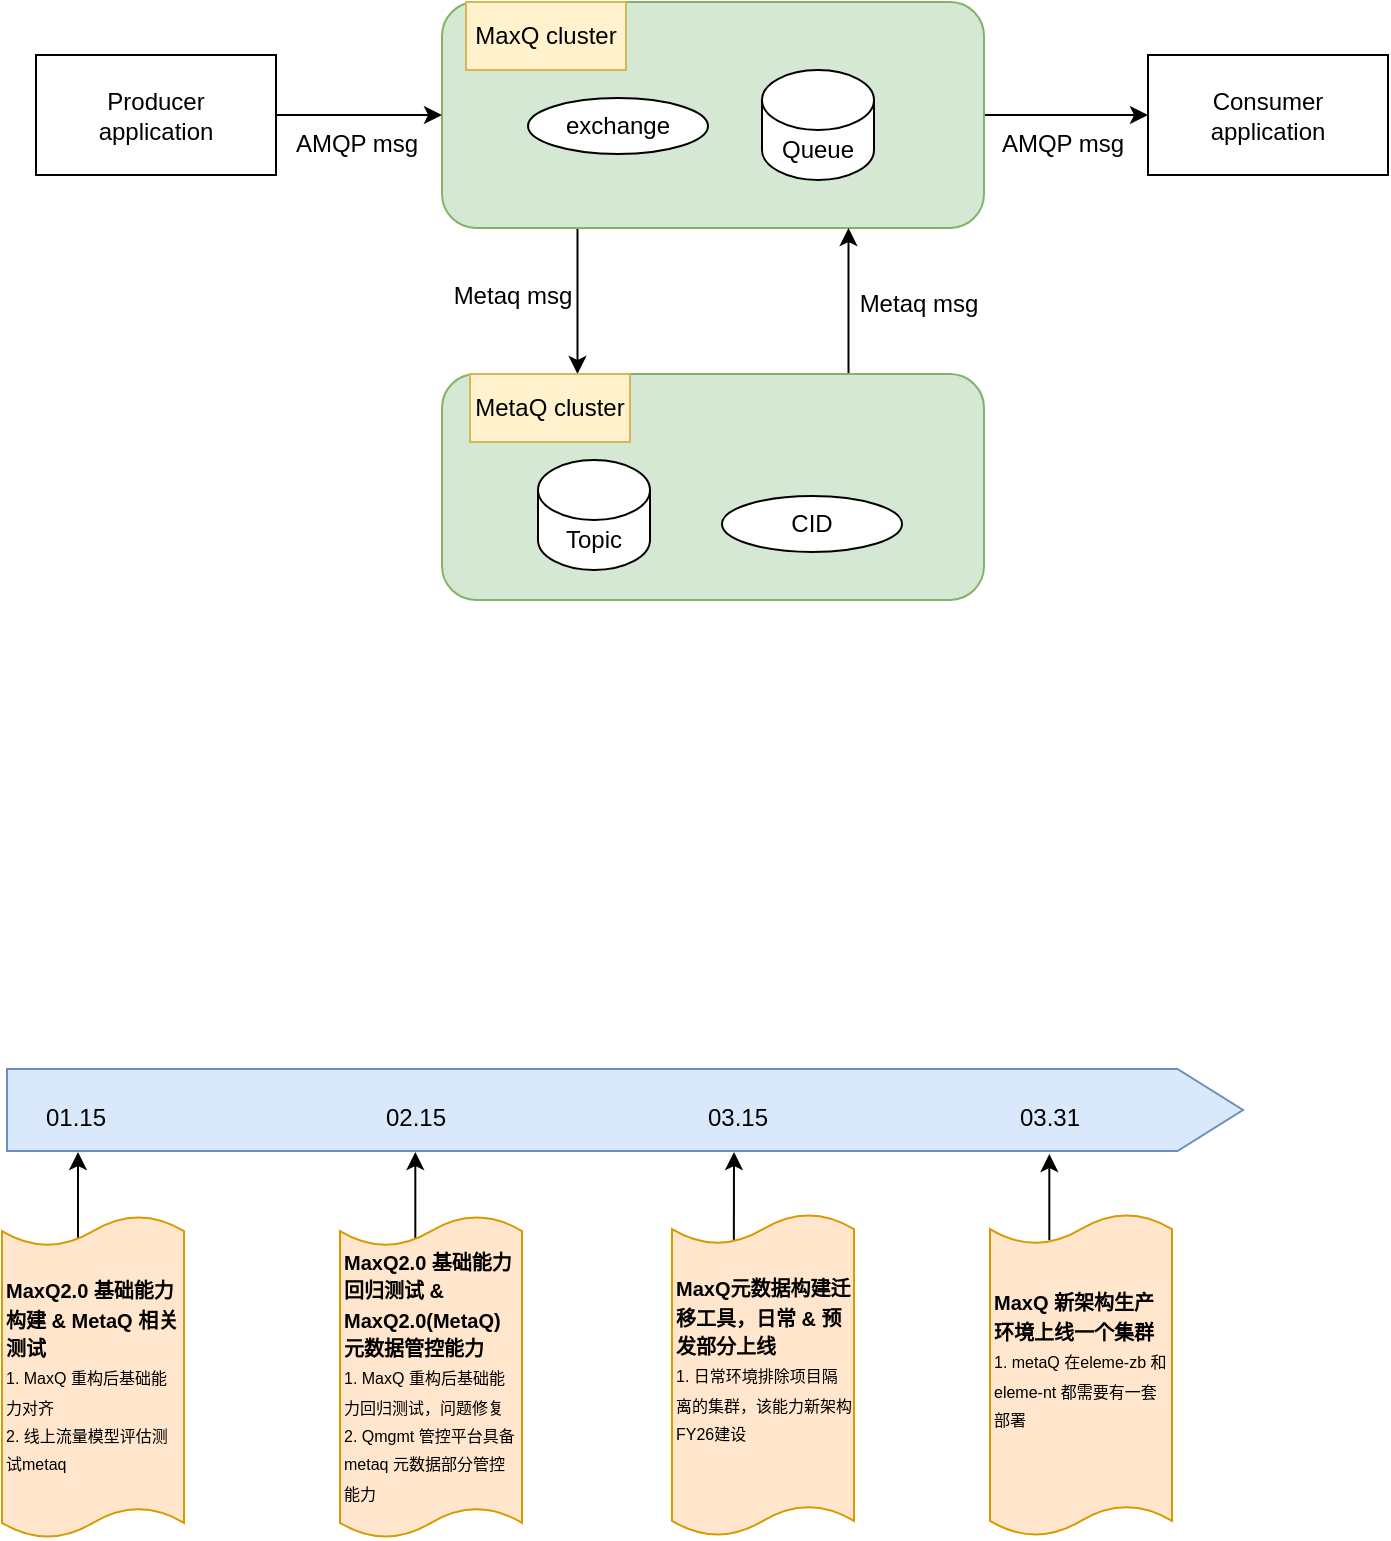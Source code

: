 <mxfile version="25.0.3">
  <diagram name="Page-1" id="tRe7B3DHmldKfr8djt75">
    <mxGraphModel dx="988" dy="493" grid="0" gridSize="10" guides="1" tooltips="1" connect="1" arrows="1" fold="1" page="1" pageScale="1" pageWidth="850" pageHeight="1100" math="0" shadow="0">
      <root>
        <mxCell id="0" />
        <mxCell id="1" parent="0" />
        <mxCell id="Nr38aAbhha9i5taI6ajx-12" style="edgeStyle=orthogonalEdgeStyle;rounded=0;orthogonalLoop=1;jettySize=auto;html=1;exitX=1;exitY=0.5;exitDx=0;exitDy=0;entryX=0;entryY=0.5;entryDx=0;entryDy=0;" edge="1" parent="1" source="Nr38aAbhha9i5taI6ajx-1" target="Nr38aAbhha9i5taI6ajx-7">
          <mxGeometry relative="1" as="geometry" />
        </mxCell>
        <mxCell id="Nr38aAbhha9i5taI6ajx-14" style="edgeStyle=orthogonalEdgeStyle;rounded=0;orthogonalLoop=1;jettySize=auto;html=1;exitX=0.25;exitY=1;exitDx=0;exitDy=0;entryX=0.25;entryY=0;entryDx=0;entryDy=0;" edge="1" parent="1" source="Nr38aAbhha9i5taI6ajx-1" target="Nr38aAbhha9i5taI6ajx-4">
          <mxGeometry relative="1" as="geometry" />
        </mxCell>
        <mxCell id="Nr38aAbhha9i5taI6ajx-1" value="" style="rounded=1;whiteSpace=wrap;html=1;fillColor=#d5e8d4;strokeColor=#82b366;" vertex="1" parent="1">
          <mxGeometry x="316" y="294" width="271" height="113" as="geometry" />
        </mxCell>
        <mxCell id="Nr38aAbhha9i5taI6ajx-3" value="MaxQ cluster" style="text;html=1;align=center;verticalAlign=middle;whiteSpace=wrap;rounded=0;fillColor=#fff2cc;strokeColor=#d6b656;" vertex="1" parent="1">
          <mxGeometry x="328" y="294" width="80" height="34" as="geometry" />
        </mxCell>
        <mxCell id="Nr38aAbhha9i5taI6ajx-11" style="edgeStyle=orthogonalEdgeStyle;rounded=0;orthogonalLoop=1;jettySize=auto;html=1;exitX=0.75;exitY=0;exitDx=0;exitDy=0;entryX=0.75;entryY=1;entryDx=0;entryDy=0;" edge="1" parent="1" source="Nr38aAbhha9i5taI6ajx-4" target="Nr38aAbhha9i5taI6ajx-1">
          <mxGeometry relative="1" as="geometry" />
        </mxCell>
        <mxCell id="Nr38aAbhha9i5taI6ajx-4" value="" style="rounded=1;whiteSpace=wrap;html=1;fillColor=#d5e8d4;strokeColor=#82b366;" vertex="1" parent="1">
          <mxGeometry x="316" y="480" width="271" height="113" as="geometry" />
        </mxCell>
        <mxCell id="Nr38aAbhha9i5taI6ajx-9" style="edgeStyle=orthogonalEdgeStyle;rounded=0;orthogonalLoop=1;jettySize=auto;html=1;exitX=1;exitY=0.5;exitDx=0;exitDy=0;entryX=0;entryY=0.5;entryDx=0;entryDy=0;" edge="1" parent="1" source="Nr38aAbhha9i5taI6ajx-6" target="Nr38aAbhha9i5taI6ajx-1">
          <mxGeometry relative="1" as="geometry" />
        </mxCell>
        <mxCell id="Nr38aAbhha9i5taI6ajx-6" value="Producer&lt;br&gt;application" style="rounded=0;whiteSpace=wrap;html=1;" vertex="1" parent="1">
          <mxGeometry x="113" y="320.5" width="120" height="60" as="geometry" />
        </mxCell>
        <mxCell id="Nr38aAbhha9i5taI6ajx-7" value="Consumer&lt;br&gt;application" style="rounded=0;whiteSpace=wrap;html=1;" vertex="1" parent="1">
          <mxGeometry x="669" y="320.5" width="120" height="60" as="geometry" />
        </mxCell>
        <mxCell id="Nr38aAbhha9i5taI6ajx-13" value="AMQP msg" style="text;html=1;align=center;verticalAlign=middle;whiteSpace=wrap;rounded=0;" vertex="1" parent="1">
          <mxGeometry x="241" y="355" width="65" height="19" as="geometry" />
        </mxCell>
        <mxCell id="Nr38aAbhha9i5taI6ajx-15" value="Metaq msg" style="text;html=1;align=center;verticalAlign=middle;whiteSpace=wrap;rounded=0;" vertex="1" parent="1">
          <mxGeometry x="319" y="431" width="65" height="19" as="geometry" />
        </mxCell>
        <mxCell id="Nr38aAbhha9i5taI6ajx-16" value="Metaq msg" style="text;html=1;align=center;verticalAlign=middle;whiteSpace=wrap;rounded=0;" vertex="1" parent="1">
          <mxGeometry x="522" y="435" width="65" height="19" as="geometry" />
        </mxCell>
        <mxCell id="Nr38aAbhha9i5taI6ajx-17" value="AMQP msg" style="text;html=1;align=center;verticalAlign=middle;whiteSpace=wrap;rounded=0;" vertex="1" parent="1">
          <mxGeometry x="594" y="355" width="65" height="19" as="geometry" />
        </mxCell>
        <mxCell id="Nr38aAbhha9i5taI6ajx-18" value="MetaQ cluster" style="text;html=1;align=center;verticalAlign=middle;whiteSpace=wrap;rounded=0;fillColor=#fff2cc;strokeColor=#d6b656;" vertex="1" parent="1">
          <mxGeometry x="330" y="480" width="80" height="34" as="geometry" />
        </mxCell>
        <mxCell id="Nr38aAbhha9i5taI6ajx-19" value="exchange" style="ellipse;whiteSpace=wrap;html=1;" vertex="1" parent="1">
          <mxGeometry x="359" y="342" width="90" height="28" as="geometry" />
        </mxCell>
        <mxCell id="Nr38aAbhha9i5taI6ajx-20" value="Queue" style="shape=cylinder3;whiteSpace=wrap;html=1;boundedLbl=1;backgroundOutline=1;size=15;" vertex="1" parent="1">
          <mxGeometry x="476" y="328" width="56" height="55" as="geometry" />
        </mxCell>
        <mxCell id="Nr38aAbhha9i5taI6ajx-21" value="Topic" style="shape=cylinder3;whiteSpace=wrap;html=1;boundedLbl=1;backgroundOutline=1;size=15;" vertex="1" parent="1">
          <mxGeometry x="364" y="523" width="56" height="55" as="geometry" />
        </mxCell>
        <mxCell id="Nr38aAbhha9i5taI6ajx-22" value="CID" style="ellipse;whiteSpace=wrap;html=1;" vertex="1" parent="1">
          <mxGeometry x="456" y="541" width="90" height="28" as="geometry" />
        </mxCell>
        <mxCell id="Nr38aAbhha9i5taI6ajx-23" value="" style="shape=offPageConnector;whiteSpace=wrap;html=1;rotation=-90;size=0.053;fillColor=#dae8fc;strokeColor=#6c8ebf;" vertex="1" parent="1">
          <mxGeometry x="387" y="539" width="41" height="618" as="geometry" />
        </mxCell>
        <mxCell id="Nr38aAbhha9i5taI6ajx-24" value="" style="endArrow=classic;html=1;rounded=0;" edge="1" parent="1">
          <mxGeometry width="50" height="50" relative="1" as="geometry">
            <mxPoint x="134" y="912" as="sourcePoint" />
            <mxPoint x="134" y="869" as="targetPoint" />
          </mxGeometry>
        </mxCell>
        <mxCell id="Nr38aAbhha9i5taI6ajx-25" value="01.15" style="text;html=1;align=center;verticalAlign=middle;whiteSpace=wrap;rounded=0;" vertex="1" parent="1">
          <mxGeometry x="103" y="837" width="60" height="30" as="geometry" />
        </mxCell>
        <mxCell id="Nr38aAbhha9i5taI6ajx-27" value="" style="shape=tape;whiteSpace=wrap;html=1;size=0.094;fillColor=#ffe6cc;strokeColor=#d79b00;" vertex="1" parent="1">
          <mxGeometry x="96" y="901" width="91" height="161" as="geometry" />
        </mxCell>
        <mxCell id="Nr38aAbhha9i5taI6ajx-28" value="&lt;font style=&quot;font-size: 10px;&quot;&gt;&lt;b style=&quot;&quot;&gt;MaxQ2.0 基础能力构建 &amp;amp; MetaQ 相关测试&lt;/b&gt;&lt;/font&gt;&lt;div&gt;&lt;font style=&quot;font-size: 8px;&quot;&gt;1. MaxQ 重构后基础能力对齐&lt;/font&gt;&lt;/div&gt;&lt;div&gt;&lt;font style=&quot;font-size: 8px;&quot;&gt;2. 线上流量模型评估测试metaq&lt;/font&gt;&lt;/div&gt;" style="text;html=1;align=left;verticalAlign=middle;whiteSpace=wrap;rounded=0;" vertex="1" parent="1">
          <mxGeometry x="96" y="922" width="90" height="117" as="geometry" />
        </mxCell>
        <mxCell id="Nr38aAbhha9i5taI6ajx-29" value="02.15" style="text;html=1;align=center;verticalAlign=middle;whiteSpace=wrap;rounded=0;" vertex="1" parent="1">
          <mxGeometry x="273" y="837" width="60" height="30" as="geometry" />
        </mxCell>
        <mxCell id="Nr38aAbhha9i5taI6ajx-30" value="" style="endArrow=classic;html=1;rounded=0;" edge="1" parent="1">
          <mxGeometry width="50" height="50" relative="1" as="geometry">
            <mxPoint x="302.66" y="912" as="sourcePoint" />
            <mxPoint x="302.66" y="869" as="targetPoint" />
          </mxGeometry>
        </mxCell>
        <mxCell id="Nr38aAbhha9i5taI6ajx-31" value="" style="shape=tape;whiteSpace=wrap;html=1;size=0.094;fillColor=#ffe6cc;strokeColor=#d79b00;" vertex="1" parent="1">
          <mxGeometry x="265" y="901" width="91" height="161" as="geometry" />
        </mxCell>
        <mxCell id="Nr38aAbhha9i5taI6ajx-32" value="&lt;font style=&quot;font-size: 10px;&quot;&gt;&lt;b style=&quot;&quot;&gt;MaxQ2.0 基础能力回归测试 &amp;amp; MaxQ2.0(MetaQ)元数据管控能力&lt;/b&gt;&lt;/font&gt;&lt;div&gt;&lt;font style=&quot;font-size: 8px;&quot;&gt;1. MaxQ 重构后基础能力回归测试，问题修复&lt;/font&gt;&lt;/div&gt;&lt;div&gt;&lt;font style=&quot;font-size: 8px;&quot;&gt;2. Qmgmt 管控平台具备metaq 元数据部分管控能力&lt;/font&gt;&lt;/div&gt;" style="text;html=1;align=left;verticalAlign=middle;whiteSpace=wrap;rounded=0;" vertex="1" parent="1">
          <mxGeometry x="265" y="922" width="90" height="117" as="geometry" />
        </mxCell>
        <mxCell id="Nr38aAbhha9i5taI6ajx-33" value="03.15" style="text;html=1;align=center;verticalAlign=middle;whiteSpace=wrap;rounded=0;" vertex="1" parent="1">
          <mxGeometry x="434" y="837" width="60" height="30" as="geometry" />
        </mxCell>
        <mxCell id="Nr38aAbhha9i5taI6ajx-34" value="" style="endArrow=classic;html=1;rounded=0;exitX=0.34;exitY=0.084;exitDx=0;exitDy=0;exitPerimeter=0;" edge="1" parent="1" source="Nr38aAbhha9i5taI6ajx-35">
          <mxGeometry width="50" height="50" relative="1" as="geometry">
            <mxPoint x="462" y="912" as="sourcePoint" />
            <mxPoint x="462" y="869" as="targetPoint" />
          </mxGeometry>
        </mxCell>
        <mxCell id="Nr38aAbhha9i5taI6ajx-35" value="" style="shape=tape;whiteSpace=wrap;html=1;size=0.094;fillColor=#ffe6cc;strokeColor=#d79b00;" vertex="1" parent="1">
          <mxGeometry x="431" y="900" width="91" height="161" as="geometry" />
        </mxCell>
        <mxCell id="Nr38aAbhha9i5taI6ajx-36" value="&lt;font style=&quot;font-size: 10px;&quot;&gt;&lt;b&gt;MaxQ元数据构建迁移工具，日常 &amp;amp; 预发部分上线&lt;/b&gt;&lt;/font&gt;&lt;div&gt;&lt;font style=&quot;&quot;&gt;&lt;font style=&quot;font-size: 8px;&quot;&gt;1. 日常环境排除项目隔离的集群，该能力新架构FY26建设&lt;/font&gt;&lt;br&gt;&lt;/font&gt;&lt;div&gt;&lt;br&gt;&lt;/div&gt;&lt;/div&gt;" style="text;html=1;align=left;verticalAlign=middle;whiteSpace=wrap;rounded=0;" vertex="1" parent="1">
          <mxGeometry x="431" y="921" width="90" height="117" as="geometry" />
        </mxCell>
        <mxCell id="Nr38aAbhha9i5taI6ajx-37" value="03.31" style="text;html=1;align=center;verticalAlign=middle;whiteSpace=wrap;rounded=0;" vertex="1" parent="1">
          <mxGeometry x="590" y="837" width="60" height="30" as="geometry" />
        </mxCell>
        <mxCell id="Nr38aAbhha9i5taI6ajx-38" value="" style="endArrow=classic;html=1;rounded=0;" edge="1" parent="1">
          <mxGeometry width="50" height="50" relative="1" as="geometry">
            <mxPoint x="619.66" y="913" as="sourcePoint" />
            <mxPoint x="619.66" y="870" as="targetPoint" />
          </mxGeometry>
        </mxCell>
        <mxCell id="Nr38aAbhha9i5taI6ajx-39" value="" style="shape=tape;whiteSpace=wrap;html=1;size=0.094;fillColor=#ffe6cc;strokeColor=#d79b00;" vertex="1" parent="1">
          <mxGeometry x="590" y="900" width="91" height="161" as="geometry" />
        </mxCell>
        <mxCell id="Nr38aAbhha9i5taI6ajx-40" value="&lt;span style=&quot;font-size: 10px;&quot;&gt;&lt;b&gt;MaxQ 新架构生产环境上线一个集群&lt;/b&gt;&lt;/span&gt;&lt;br&gt;&lt;div&gt;&lt;font style=&quot;&quot;&gt;&lt;font style=&quot;font-size: 8px;&quot;&gt;1. metaQ 在eleme-zb 和eleme-nt 都需要有一套部署&lt;/font&gt;&lt;br&gt;&lt;/font&gt;&lt;div&gt;&lt;br&gt;&lt;/div&gt;&lt;/div&gt;" style="text;html=1;align=left;verticalAlign=middle;whiteSpace=wrap;rounded=0;" vertex="1" parent="1">
          <mxGeometry x="590" y="921" width="90" height="117" as="geometry" />
        </mxCell>
      </root>
    </mxGraphModel>
  </diagram>
</mxfile>
